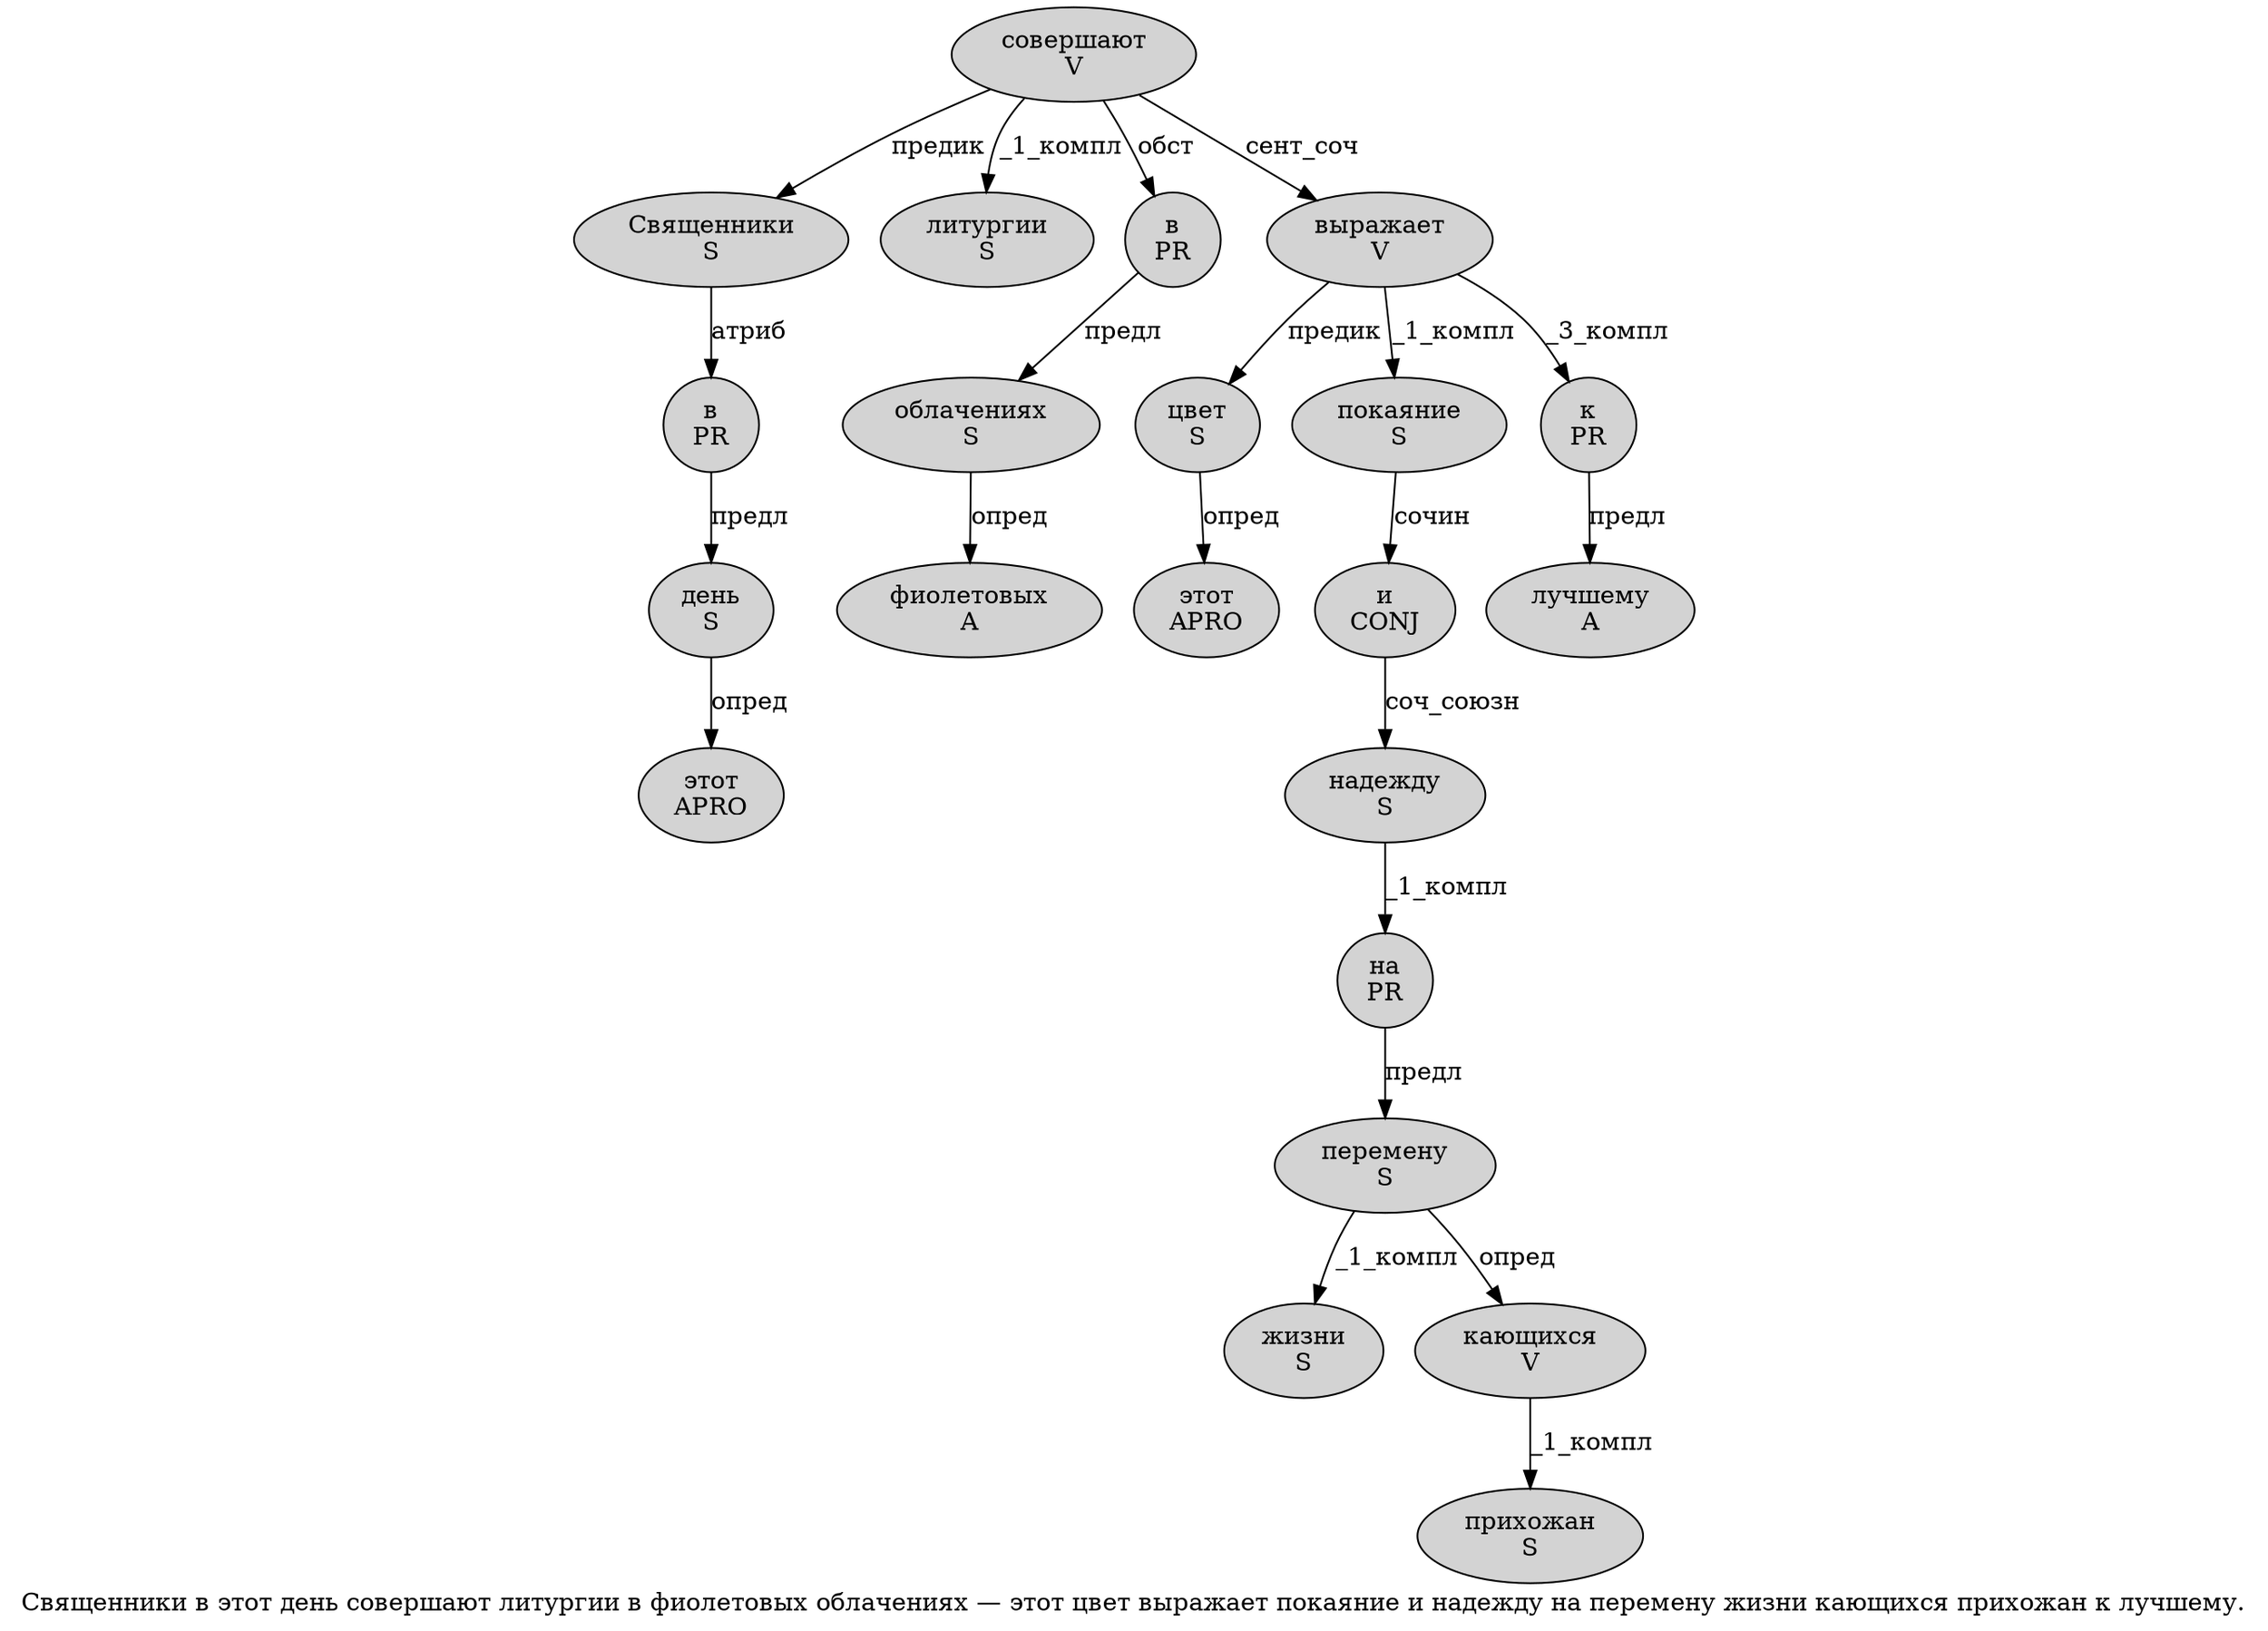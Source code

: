digraph SENTENCE_174 {
	graph [label="Священники в этот день совершают литургии в фиолетовых облачениях — этот цвет выражает покаяние и надежду на перемену жизни кающихся прихожан к лучшему."]
	node [style=filled]
		0 [label="Священники
S" color="" fillcolor=lightgray penwidth=1 shape=ellipse]
		1 [label="в
PR" color="" fillcolor=lightgray penwidth=1 shape=ellipse]
		2 [label="этот
APRO" color="" fillcolor=lightgray penwidth=1 shape=ellipse]
		3 [label="день
S" color="" fillcolor=lightgray penwidth=1 shape=ellipse]
		4 [label="совершают
V" color="" fillcolor=lightgray penwidth=1 shape=ellipse]
		5 [label="литургии
S" color="" fillcolor=lightgray penwidth=1 shape=ellipse]
		6 [label="в
PR" color="" fillcolor=lightgray penwidth=1 shape=ellipse]
		7 [label="фиолетовых
A" color="" fillcolor=lightgray penwidth=1 shape=ellipse]
		8 [label="облачениях
S" color="" fillcolor=lightgray penwidth=1 shape=ellipse]
		10 [label="этот
APRO" color="" fillcolor=lightgray penwidth=1 shape=ellipse]
		11 [label="цвет
S" color="" fillcolor=lightgray penwidth=1 shape=ellipse]
		12 [label="выражает
V" color="" fillcolor=lightgray penwidth=1 shape=ellipse]
		13 [label="покаяние
S" color="" fillcolor=lightgray penwidth=1 shape=ellipse]
		14 [label="и
CONJ" color="" fillcolor=lightgray penwidth=1 shape=ellipse]
		15 [label="надежду
S" color="" fillcolor=lightgray penwidth=1 shape=ellipse]
		16 [label="на
PR" color="" fillcolor=lightgray penwidth=1 shape=ellipse]
		17 [label="перемену
S" color="" fillcolor=lightgray penwidth=1 shape=ellipse]
		18 [label="жизни
S" color="" fillcolor=lightgray penwidth=1 shape=ellipse]
		19 [label="кающихся
V" color="" fillcolor=lightgray penwidth=1 shape=ellipse]
		20 [label="прихожан
S" color="" fillcolor=lightgray penwidth=1 shape=ellipse]
		21 [label="к
PR" color="" fillcolor=lightgray penwidth=1 shape=ellipse]
		22 [label="лучшему
A" color="" fillcolor=lightgray penwidth=1 shape=ellipse]
			11 -> 10 [label="опред"]
			19 -> 20 [label="_1_компл"]
			3 -> 2 [label="опред"]
			14 -> 15 [label="соч_союзн"]
			21 -> 22 [label="предл"]
			6 -> 8 [label="предл"]
			8 -> 7 [label="опред"]
			16 -> 17 [label="предл"]
			12 -> 11 [label="предик"]
			12 -> 13 [label="_1_компл"]
			12 -> 21 [label="_3_компл"]
			13 -> 14 [label="сочин"]
			4 -> 0 [label="предик"]
			4 -> 5 [label="_1_компл"]
			4 -> 6 [label="обст"]
			4 -> 12 [label="сент_соч"]
			1 -> 3 [label="предл"]
			15 -> 16 [label="_1_компл"]
			17 -> 18 [label="_1_компл"]
			17 -> 19 [label="опред"]
			0 -> 1 [label="атриб"]
}